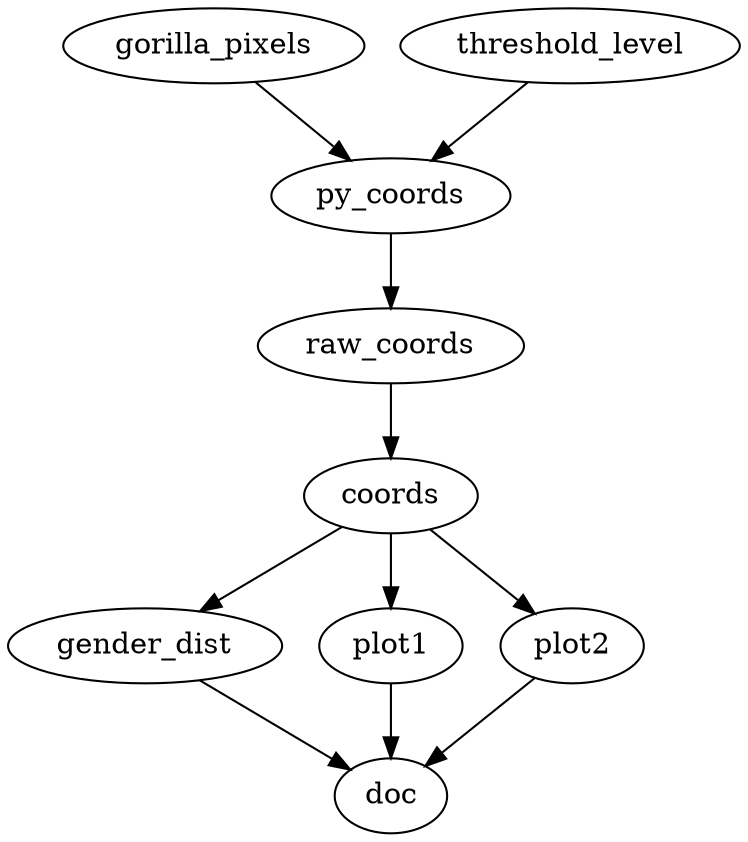 /* Created by igraph 0.10.13-126-g31c4e6ffc */
digraph {
  0 [
    label=gorilla_pixels
  ];
  1 [
    label=threshold_level
  ];
  2 [
    label=py_coords
  ];
  3 [
    label=raw_coords
  ];
  4 [
    label=coords
  ];
  5 [
    label=gender_dist
  ];
  6 [
    label=plot1
  ];
  7 [
    label=plot2
  ];
  8 [
    label=doc
  ];

  0 -> 2;
  1 -> 2;
  2 -> 3;
  3 -> 4;
  4 -> 5;
  4 -> 6;
  4 -> 7;
  5 -> 8;
  6 -> 8;
  7 -> 8;
}
